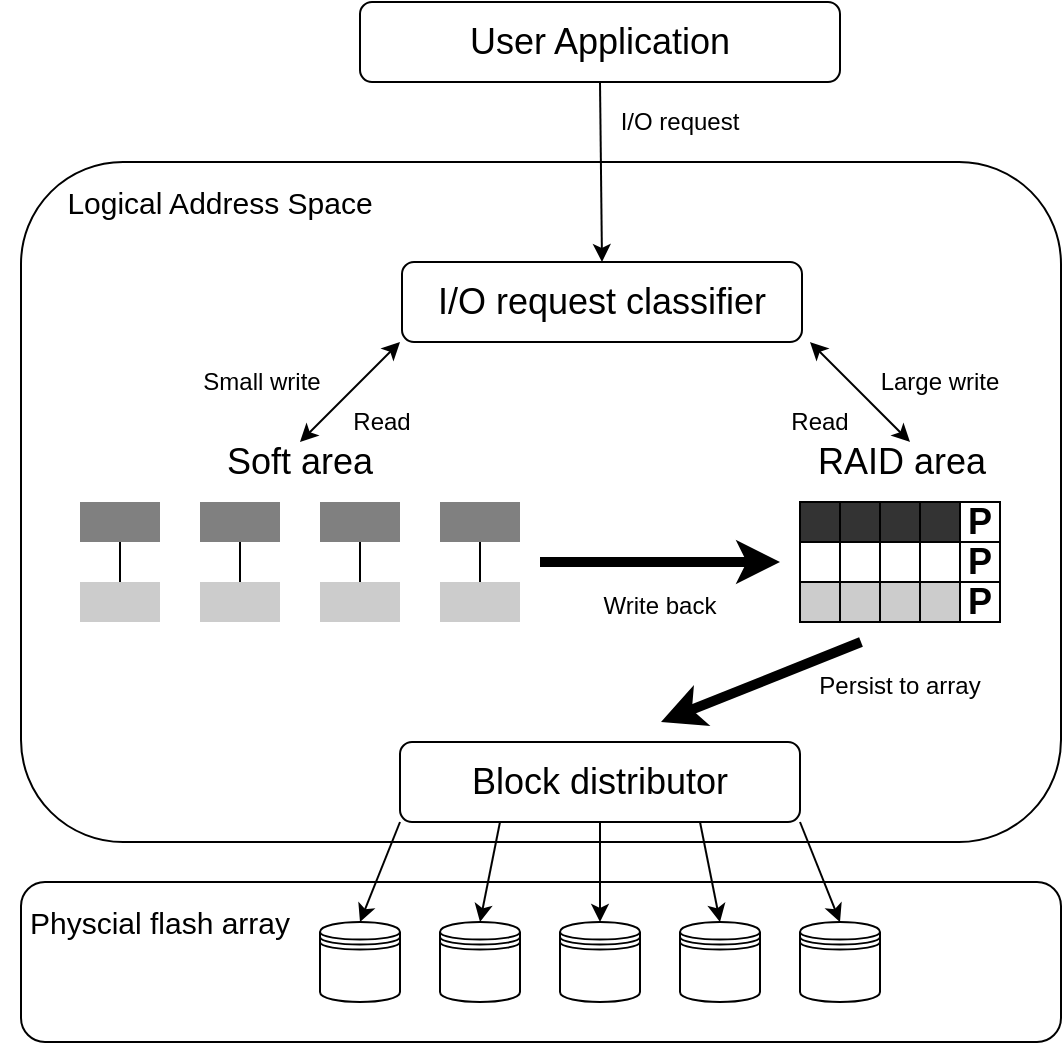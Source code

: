 <mxfile version="24.6.4" type="github">
  <diagram name="Page-1" id="wKSIusGrqr3V_k_r4DR-">
    <mxGraphModel dx="2074" dy="1140" grid="1" gridSize="10" guides="1" tooltips="1" connect="1" arrows="1" fold="1" page="1" pageScale="1" pageWidth="850" pageHeight="1100" math="0" shadow="0">
      <root>
        <mxCell id="0" />
        <mxCell id="1" parent="0" />
        <mxCell id="Agiuoe7lh5ngSEae1jQk-2" value="" style="shape=datastore;whiteSpace=wrap;html=1;" parent="1" vertex="1">
          <mxGeometry x="160" y="460" width="40" height="40" as="geometry" />
        </mxCell>
        <mxCell id="Agiuoe7lh5ngSEae1jQk-4" value="Logical Address Space" style="rounded=0;whiteSpace=wrap;html=1;fillColor=none;strokeColor=none;fontSize=15;fontFamily=Helvetica;" parent="1" vertex="1">
          <mxGeometry x="30" y="80" width="160" height="40" as="geometry" />
        </mxCell>
        <mxCell id="Agiuoe7lh5ngSEae1jQk-5" value="&lt;font style=&quot;font-size: 18px;&quot;&gt;I/O request classifier&lt;/font&gt;" style="rounded=1;whiteSpace=wrap;html=1;fillColor=none;" parent="1" vertex="1">
          <mxGeometry x="201" y="130" width="200" height="40" as="geometry" />
        </mxCell>
        <mxCell id="Agiuoe7lh5ngSEae1jQk-6" value="" style="rounded=0;whiteSpace=wrap;html=1;strokeColor=none;gradientColor=none;fillColor=#808080;" parent="1" vertex="1">
          <mxGeometry x="40" y="250" width="40" height="20" as="geometry" />
        </mxCell>
        <mxCell id="Agiuoe7lh5ngSEae1jQk-7" value="" style="rounded=0;whiteSpace=wrap;html=1;strokeColor=none;gradientColor=none;fillColor=#CCCCCC;" parent="1" vertex="1">
          <mxGeometry x="40" y="290" width="40" height="20" as="geometry" />
        </mxCell>
        <mxCell id="Agiuoe7lh5ngSEae1jQk-8" value="" style="endArrow=none;html=1;rounded=0;entryX=0.5;entryY=1;entryDx=0;entryDy=0;exitX=0.5;exitY=0;exitDx=0;exitDy=0;" parent="1" source="Agiuoe7lh5ngSEae1jQk-7" target="Agiuoe7lh5ngSEae1jQk-6" edge="1">
          <mxGeometry width="50" height="50" relative="1" as="geometry">
            <mxPoint x="80" y="330" as="sourcePoint" />
            <mxPoint x="130" y="280" as="targetPoint" />
          </mxGeometry>
        </mxCell>
        <mxCell id="Agiuoe7lh5ngSEae1jQk-9" value="" style="rounded=0;whiteSpace=wrap;html=1;strokeColor=none;gradientColor=none;fillColor=#808080;" parent="1" vertex="1">
          <mxGeometry x="100" y="250" width="40" height="20" as="geometry" />
        </mxCell>
        <mxCell id="Agiuoe7lh5ngSEae1jQk-10" value="" style="rounded=0;whiteSpace=wrap;html=1;strokeColor=none;gradientColor=none;fillColor=#CCCCCC;" parent="1" vertex="1">
          <mxGeometry x="100" y="290" width="40" height="20" as="geometry" />
        </mxCell>
        <mxCell id="Agiuoe7lh5ngSEae1jQk-11" value="" style="endArrow=none;html=1;rounded=0;entryX=0.5;entryY=1;entryDx=0;entryDy=0;exitX=0.5;exitY=0;exitDx=0;exitDy=0;" parent="1" source="Agiuoe7lh5ngSEae1jQk-10" target="Agiuoe7lh5ngSEae1jQk-9" edge="1">
          <mxGeometry width="50" height="50" relative="1" as="geometry">
            <mxPoint x="140" y="330" as="sourcePoint" />
            <mxPoint x="190" y="280" as="targetPoint" />
          </mxGeometry>
        </mxCell>
        <mxCell id="Agiuoe7lh5ngSEae1jQk-15" value="" style="rounded=0;whiteSpace=wrap;html=1;strokeColor=none;gradientColor=none;fillColor=#808080;" parent="1" vertex="1">
          <mxGeometry x="160" y="250" width="40" height="20" as="geometry" />
        </mxCell>
        <mxCell id="Agiuoe7lh5ngSEae1jQk-16" value="" style="rounded=0;whiteSpace=wrap;html=1;strokeColor=none;gradientColor=none;fillColor=#CCCCCC;" parent="1" vertex="1">
          <mxGeometry x="160" y="290" width="40" height="20" as="geometry" />
        </mxCell>
        <mxCell id="Agiuoe7lh5ngSEae1jQk-17" value="" style="endArrow=none;html=1;rounded=0;entryX=0.5;entryY=1;entryDx=0;entryDy=0;exitX=0.5;exitY=0;exitDx=0;exitDy=0;" parent="1" source="Agiuoe7lh5ngSEae1jQk-16" target="Agiuoe7lh5ngSEae1jQk-15" edge="1">
          <mxGeometry width="50" height="50" relative="1" as="geometry">
            <mxPoint x="200" y="330" as="sourcePoint" />
            <mxPoint x="250" y="280" as="targetPoint" />
          </mxGeometry>
        </mxCell>
        <mxCell id="Agiuoe7lh5ngSEae1jQk-18" value="" style="rounded=0;whiteSpace=wrap;html=1;strokeColor=none;gradientColor=none;fillColor=#808080;" parent="1" vertex="1">
          <mxGeometry x="220" y="250" width="40" height="20" as="geometry" />
        </mxCell>
        <mxCell id="Agiuoe7lh5ngSEae1jQk-19" value="" style="rounded=0;whiteSpace=wrap;html=1;strokeColor=none;gradientColor=none;fillColor=#CCCCCC;" parent="1" vertex="1">
          <mxGeometry x="220" y="290" width="40" height="20" as="geometry" />
        </mxCell>
        <mxCell id="Agiuoe7lh5ngSEae1jQk-20" value="" style="endArrow=none;html=1;rounded=0;entryX=0.5;entryY=1;entryDx=0;entryDy=0;exitX=0.5;exitY=0;exitDx=0;exitDy=0;" parent="1" source="Agiuoe7lh5ngSEae1jQk-19" target="Agiuoe7lh5ngSEae1jQk-18" edge="1">
          <mxGeometry width="50" height="50" relative="1" as="geometry">
            <mxPoint x="260" y="330" as="sourcePoint" />
            <mxPoint x="310" y="280" as="targetPoint" />
          </mxGeometry>
        </mxCell>
        <mxCell id="Agiuoe7lh5ngSEae1jQk-21" value="Soft area" style="rounded=0;whiteSpace=wrap;html=1;fillColor=none;strokeColor=none;fontSize=18;" parent="1" vertex="1">
          <mxGeometry x="110" y="220" width="80" height="20" as="geometry" />
        </mxCell>
        <mxCell id="Agiuoe7lh5ngSEae1jQk-28" value="" style="rounded=0;whiteSpace=wrap;html=1;strokeColor=default;fillColor=#CCCCCC;" parent="1" vertex="1">
          <mxGeometry x="460" y="290" width="20" height="20" as="geometry" />
        </mxCell>
        <mxCell id="Agiuoe7lh5ngSEae1jQk-31" value="" style="rounded=0;whiteSpace=wrap;html=1;strokeColor=default;fillColor=#333333;" parent="1" vertex="1">
          <mxGeometry x="400" y="250" width="20" height="20" as="geometry" />
        </mxCell>
        <mxCell id="Agiuoe7lh5ngSEae1jQk-35" value="" style="rounded=0;whiteSpace=wrap;html=1;strokeColor=default;fillColor=none;fontSize=18;fontStyle=1" parent="1" vertex="1">
          <mxGeometry x="400" y="270" width="20" height="20" as="geometry" />
        </mxCell>
        <mxCell id="Agiuoe7lh5ngSEae1jQk-38" value="P" style="rounded=0;whiteSpace=wrap;html=1;strokeColor=default;fillColor=none;fontSize=18;fontStyle=1" parent="1" vertex="1">
          <mxGeometry x="480" y="250" width="20" height="20" as="geometry" />
        </mxCell>
        <mxCell id="Agiuoe7lh5ngSEae1jQk-42" value="RAID area" style="rounded=0;whiteSpace=wrap;html=1;fillColor=none;strokeColor=none;fontSize=18;" parent="1" vertex="1">
          <mxGeometry x="401" y="220" width="100" height="20" as="geometry" />
        </mxCell>
        <mxCell id="Agiuoe7lh5ngSEae1jQk-44" value="&lt;font style=&quot;font-size: 12px;&quot;&gt;Write back&lt;/font&gt;" style="rounded=0;whiteSpace=wrap;html=1;fillColor=none;strokeColor=none;fontSize=15;fontFamily=Helvetica;" parent="1" vertex="1">
          <mxGeometry x="280" y="290" width="100" height="20" as="geometry" />
        </mxCell>
        <mxCell id="Agiuoe7lh5ngSEae1jQk-46" value="" style="rounded=0;whiteSpace=wrap;html=1;strokeColor=default;fillColor=#333333;" parent="1" vertex="1">
          <mxGeometry x="420" y="250" width="20" height="20" as="geometry" />
        </mxCell>
        <mxCell id="Agiuoe7lh5ngSEae1jQk-47" value="" style="rounded=0;whiteSpace=wrap;html=1;strokeColor=default;fillColor=#333333;" parent="1" vertex="1">
          <mxGeometry x="440" y="250" width="20" height="20" as="geometry" />
        </mxCell>
        <mxCell id="Agiuoe7lh5ngSEae1jQk-48" value="" style="rounded=0;whiteSpace=wrap;html=1;strokeColor=default;fillColor=#333333;" parent="1" vertex="1">
          <mxGeometry x="460" y="250" width="20" height="20" as="geometry" />
        </mxCell>
        <mxCell id="Agiuoe7lh5ngSEae1jQk-50" value="P" style="rounded=0;whiteSpace=wrap;html=1;strokeColor=default;fillColor=none;fontSize=18;fontStyle=1" parent="1" vertex="1">
          <mxGeometry x="480" y="290" width="20" height="20" as="geometry" />
        </mxCell>
        <mxCell id="Agiuoe7lh5ngSEae1jQk-51" value="P" style="rounded=0;whiteSpace=wrap;html=1;strokeColor=default;fillColor=none;fontSize=18;fontStyle=1" parent="1" vertex="1">
          <mxGeometry x="480" y="270" width="20" height="20" as="geometry" />
        </mxCell>
        <mxCell id="Agiuoe7lh5ngSEae1jQk-60" value="" style="rounded=0;whiteSpace=wrap;html=1;strokeColor=default;fillColor=none;fontSize=18;fontStyle=1" parent="1" vertex="1">
          <mxGeometry x="420" y="270" width="20" height="20" as="geometry" />
        </mxCell>
        <mxCell id="Agiuoe7lh5ngSEae1jQk-61" value="" style="rounded=0;whiteSpace=wrap;html=1;strokeColor=default;fillColor=none;fontSize=18;fontStyle=1" parent="1" vertex="1">
          <mxGeometry x="440" y="270" width="20" height="20" as="geometry" />
        </mxCell>
        <mxCell id="Agiuoe7lh5ngSEae1jQk-62" value="" style="rounded=0;whiteSpace=wrap;html=1;strokeColor=default;fillColor=none;fontSize=18;fontStyle=1" parent="1" vertex="1">
          <mxGeometry x="460" y="270" width="20" height="20" as="geometry" />
        </mxCell>
        <mxCell id="Agiuoe7lh5ngSEae1jQk-63" value="" style="rounded=0;whiteSpace=wrap;html=1;strokeColor=default;fillColor=#CCCCCC;" parent="1" vertex="1">
          <mxGeometry x="400" y="290" width="20" height="20" as="geometry" />
        </mxCell>
        <mxCell id="Agiuoe7lh5ngSEae1jQk-64" value="" style="rounded=0;whiteSpace=wrap;html=1;strokeColor=default;fillColor=#CCCCCC;" parent="1" vertex="1">
          <mxGeometry x="420" y="290" width="20" height="20" as="geometry" />
        </mxCell>
        <mxCell id="Agiuoe7lh5ngSEae1jQk-65" value="" style="rounded=0;whiteSpace=wrap;html=1;strokeColor=default;fillColor=#CCCCCC;" parent="1" vertex="1">
          <mxGeometry x="440" y="290" width="20" height="20" as="geometry" />
        </mxCell>
        <mxCell id="Agiuoe7lh5ngSEae1jQk-66" value="" style="shape=datastore;whiteSpace=wrap;html=1;" parent="1" vertex="1">
          <mxGeometry x="220" y="460" width="40" height="40" as="geometry" />
        </mxCell>
        <mxCell id="Agiuoe7lh5ngSEae1jQk-67" value="" style="shape=datastore;whiteSpace=wrap;html=1;" parent="1" vertex="1">
          <mxGeometry x="280" y="460" width="40" height="40" as="geometry" />
        </mxCell>
        <mxCell id="Agiuoe7lh5ngSEae1jQk-68" value="" style="shape=datastore;whiteSpace=wrap;html=1;" parent="1" vertex="1">
          <mxGeometry x="340" y="460" width="40" height="40" as="geometry" />
        </mxCell>
        <mxCell id="Agiuoe7lh5ngSEae1jQk-69" value="" style="shape=datastore;whiteSpace=wrap;html=1;" parent="1" vertex="1">
          <mxGeometry x="400" y="460" width="40" height="40" as="geometry" />
        </mxCell>
        <mxCell id="Agiuoe7lh5ngSEae1jQk-70" value="&lt;font style=&quot;font-size: 18px;&quot;&gt;Block distributor&lt;/font&gt;" style="rounded=1;whiteSpace=wrap;html=1;fillColor=none;" parent="1" vertex="1">
          <mxGeometry x="200" y="370" width="200" height="40" as="geometry" />
        </mxCell>
        <mxCell id="Agiuoe7lh5ngSEae1jQk-71" value="" style="endArrow=classic;startArrow=classic;html=1;rounded=0;" parent="1" edge="1">
          <mxGeometry width="50" height="50" relative="1" as="geometry">
            <mxPoint x="150" y="220" as="sourcePoint" />
            <mxPoint x="200" y="170" as="targetPoint" />
          </mxGeometry>
        </mxCell>
        <mxCell id="Agiuoe7lh5ngSEae1jQk-72" value="Small write" style="rounded=0;whiteSpace=wrap;html=1;fillColor=none;strokeColor=none;fontSize=12;fontFamily=Helvetica;" parent="1" vertex="1">
          <mxGeometry x="90.5" y="180" width="80" height="20" as="geometry" />
        </mxCell>
        <mxCell id="Agiuoe7lh5ngSEae1jQk-73" value="Large write" style="rounded=0;whiteSpace=wrap;html=1;fillColor=none;strokeColor=none;fontSize=12;fontFamily=Helvetica;" parent="1" vertex="1">
          <mxGeometry x="430" y="180" width="80" height="20" as="geometry" />
        </mxCell>
        <mxCell id="Agiuoe7lh5ngSEae1jQk-75" value="" style="endArrow=classic;startArrow=classic;html=1;rounded=0;" parent="1" edge="1">
          <mxGeometry width="50" height="50" relative="1" as="geometry">
            <mxPoint x="455" y="220" as="sourcePoint" />
            <mxPoint x="405" y="170" as="targetPoint" />
          </mxGeometry>
        </mxCell>
        <mxCell id="Agiuoe7lh5ngSEae1jQk-78" value="Read" style="rounded=0;whiteSpace=wrap;html=1;fillColor=none;strokeColor=none;fontSize=12;fontFamily=Helvetica;" parent="1" vertex="1">
          <mxGeometry x="170.5" y="200" width="40" height="20" as="geometry" />
        </mxCell>
        <mxCell id="Agiuoe7lh5ngSEae1jQk-79" value="Read" style="rounded=0;whiteSpace=wrap;html=1;fillColor=none;strokeColor=none;fontSize=12;fontFamily=Helvetica;" parent="1" vertex="1">
          <mxGeometry x="390" y="200" width="40" height="20" as="geometry" />
        </mxCell>
        <mxCell id="Agiuoe7lh5ngSEae1jQk-80" value="" style="endArrow=classic;html=1;rounded=0;strokeWidth=5;" parent="1" edge="1">
          <mxGeometry width="50" height="50" relative="1" as="geometry">
            <mxPoint x="430.5" y="320" as="sourcePoint" />
            <mxPoint x="330.5" y="360" as="targetPoint" />
          </mxGeometry>
        </mxCell>
        <mxCell id="Agiuoe7lh5ngSEae1jQk-81" value="&lt;span style=&quot;font-size: 12px;&quot;&gt;Persist to array&lt;/span&gt;" style="rounded=0;whiteSpace=wrap;html=1;fillColor=none;strokeColor=none;fontSize=15;fontFamily=Helvetica;" parent="1" vertex="1">
          <mxGeometry x="400" y="330" width="100" height="20" as="geometry" />
        </mxCell>
        <mxCell id="Agiuoe7lh5ngSEae1jQk-83" value="" style="rounded=1;whiteSpace=wrap;html=1;fillColor=none;" parent="1" vertex="1">
          <mxGeometry x="10.5" y="440" width="520" height="80" as="geometry" />
        </mxCell>
        <mxCell id="Agiuoe7lh5ngSEae1jQk-84" value="" style="endArrow=classic;html=1;rounded=0;exitX=0;exitY=1;exitDx=0;exitDy=0;entryX=0.5;entryY=0;entryDx=0;entryDy=0;" parent="1" source="Agiuoe7lh5ngSEae1jQk-70" target="Agiuoe7lh5ngSEae1jQk-2" edge="1">
          <mxGeometry width="50" height="50" relative="1" as="geometry">
            <mxPoint x="450.5" y="570" as="sourcePoint" />
            <mxPoint x="340.5" y="550" as="targetPoint" />
          </mxGeometry>
        </mxCell>
        <mxCell id="Agiuoe7lh5ngSEae1jQk-85" value="" style="endArrow=classic;html=1;rounded=0;exitX=0.25;exitY=1;exitDx=0;exitDy=0;entryX=0.5;entryY=0;entryDx=0;entryDy=0;" parent="1" source="Agiuoe7lh5ngSEae1jQk-70" target="Agiuoe7lh5ngSEae1jQk-66" edge="1">
          <mxGeometry width="50" height="50" relative="1" as="geometry">
            <mxPoint x="520.5" y="600" as="sourcePoint" />
            <mxPoint x="570.5" y="550" as="targetPoint" />
          </mxGeometry>
        </mxCell>
        <mxCell id="Agiuoe7lh5ngSEae1jQk-86" value="" style="endArrow=classic;html=1;rounded=0;exitX=0.5;exitY=1;exitDx=0;exitDy=0;entryX=0.5;entryY=0;entryDx=0;entryDy=0;" parent="1" source="Agiuoe7lh5ngSEae1jQk-70" target="Agiuoe7lh5ngSEae1jQk-67" edge="1">
          <mxGeometry width="50" height="50" relative="1" as="geometry">
            <mxPoint x="520.5" y="600" as="sourcePoint" />
            <mxPoint x="570.5" y="550" as="targetPoint" />
          </mxGeometry>
        </mxCell>
        <mxCell id="Agiuoe7lh5ngSEae1jQk-87" value="" style="endArrow=classic;html=1;rounded=0;exitX=0.75;exitY=1;exitDx=0;exitDy=0;entryX=0.5;entryY=0;entryDx=0;entryDy=0;" parent="1" source="Agiuoe7lh5ngSEae1jQk-70" target="Agiuoe7lh5ngSEae1jQk-68" edge="1">
          <mxGeometry width="50" height="50" relative="1" as="geometry">
            <mxPoint x="520.5" y="600" as="sourcePoint" />
            <mxPoint x="570.5" y="550" as="targetPoint" />
          </mxGeometry>
        </mxCell>
        <mxCell id="Agiuoe7lh5ngSEae1jQk-88" value="" style="endArrow=classic;html=1;rounded=0;exitX=1;exitY=1;exitDx=0;exitDy=0;entryX=0.5;entryY=0;entryDx=0;entryDy=0;" parent="1" source="Agiuoe7lh5ngSEae1jQk-70" target="Agiuoe7lh5ngSEae1jQk-69" edge="1">
          <mxGeometry width="50" height="50" relative="1" as="geometry">
            <mxPoint x="520.5" y="600" as="sourcePoint" />
            <mxPoint x="570.5" y="550" as="targetPoint" />
          </mxGeometry>
        </mxCell>
        <mxCell id="Agiuoe7lh5ngSEae1jQk-89" value="Physcial flash array" style="rounded=0;whiteSpace=wrap;html=1;fillColor=none;strokeColor=none;fontSize=15;fontFamily=Helvetica;" parent="1" vertex="1">
          <mxGeometry y="440" width="160" height="40" as="geometry" />
        </mxCell>
        <mxCell id="zo2t5swEmiC2CRev4n1Q-1" value="User Application" style="rounded=1;whiteSpace=wrap;html=1;fillColor=none;fontSize=18;" vertex="1" parent="1">
          <mxGeometry x="180" width="240" height="40" as="geometry" />
        </mxCell>
        <mxCell id="zo2t5swEmiC2CRev4n1Q-2" value="" style="endArrow=classic;html=1;rounded=0;exitX=0.5;exitY=1;exitDx=0;exitDy=0;entryX=0.5;entryY=0;entryDx=0;entryDy=0;" edge="1" parent="1" source="zo2t5swEmiC2CRev4n1Q-1" target="Agiuoe7lh5ngSEae1jQk-5">
          <mxGeometry width="50" height="50" relative="1" as="geometry">
            <mxPoint x="640" y="215" as="sourcePoint" />
            <mxPoint x="660" y="80" as="targetPoint" />
          </mxGeometry>
        </mxCell>
        <mxCell id="Agiuoe7lh5ngSEae1jQk-82" value="" style="rounded=1;whiteSpace=wrap;html=1;fillColor=none;" parent="1" vertex="1">
          <mxGeometry x="10.5" y="80" width="520" height="340" as="geometry" />
        </mxCell>
        <mxCell id="zo2t5swEmiC2CRev4n1Q-4" value="I/O request" style="rounded=0;whiteSpace=wrap;html=1;fillColor=none;strokeColor=none;" vertex="1" parent="1">
          <mxGeometry x="300" y="50" width="80" height="20" as="geometry" />
        </mxCell>
        <mxCell id="zo2t5swEmiC2CRev4n1Q-5" value="" style="endArrow=classic;html=1;rounded=0;strokeWidth=5;" edge="1" parent="1">
          <mxGeometry width="50" height="50" relative="1" as="geometry">
            <mxPoint x="270" y="280" as="sourcePoint" />
            <mxPoint x="390" y="280" as="targetPoint" />
          </mxGeometry>
        </mxCell>
      </root>
    </mxGraphModel>
  </diagram>
</mxfile>
